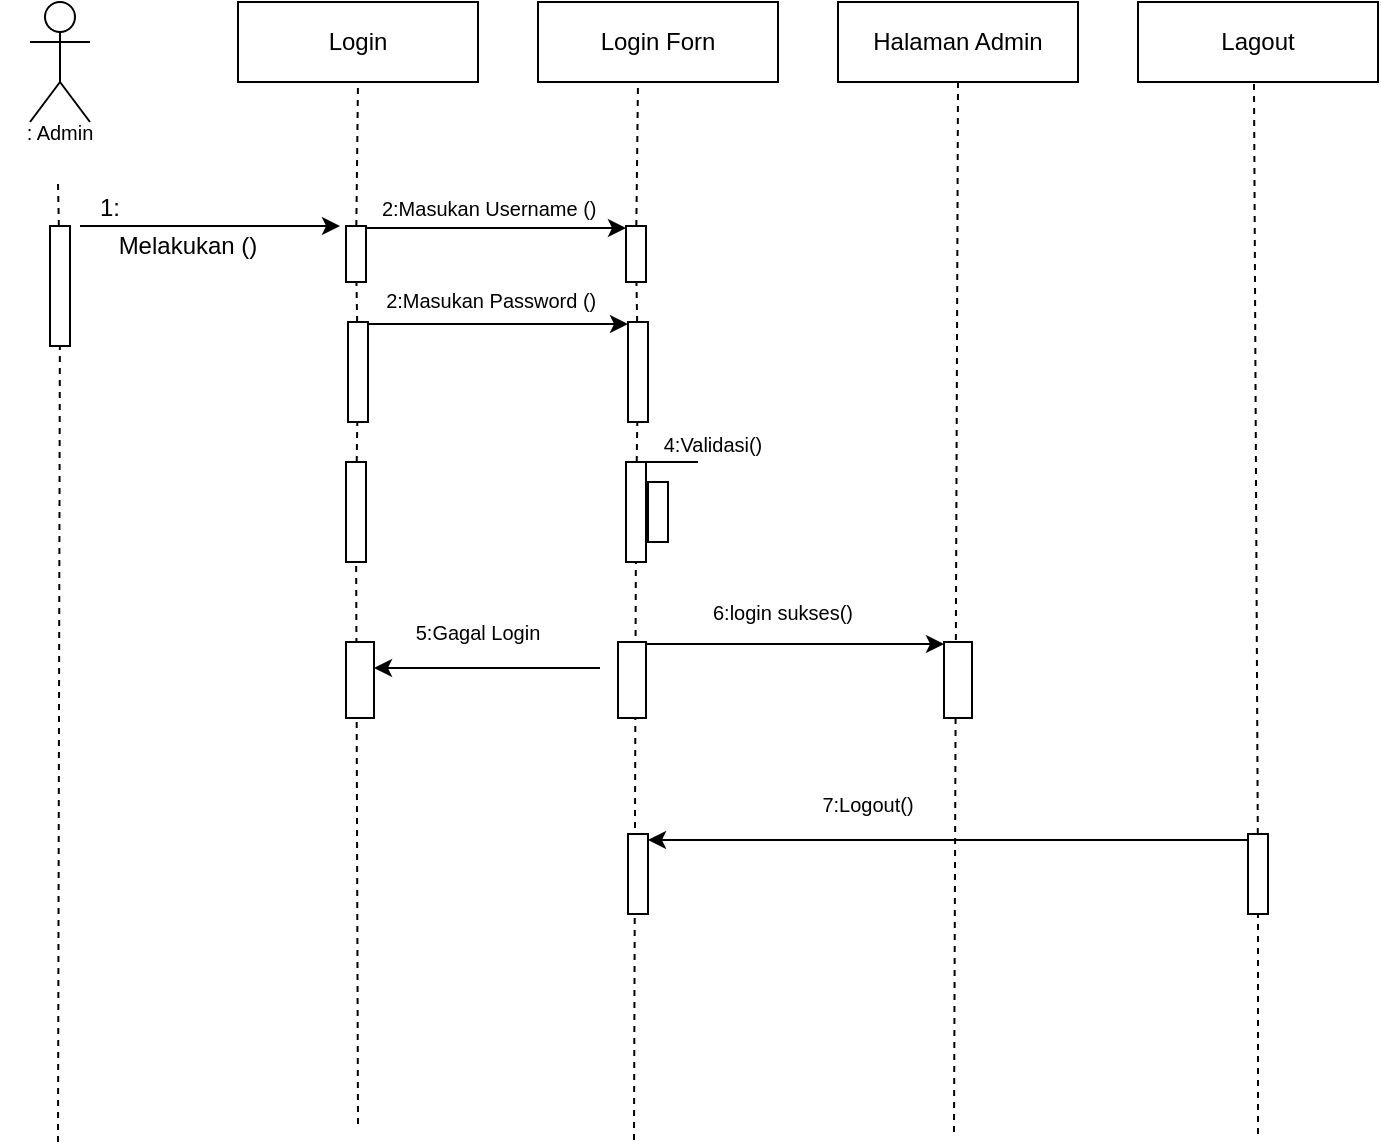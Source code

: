 <mxfile version="20.6.0" type="device"><diagram id="KpwZLLBRj1gSWYefHZCG" name="Halaman-1"><mxGraphModel dx="862" dy="1611" grid="1" gridSize="10" guides="1" tooltips="1" connect="1" arrows="1" fold="1" page="1" pageScale="1" pageWidth="827" pageHeight="1169" math="0" shadow="0"><root><mxCell id="0"/><mxCell id="1" parent="0"/><mxCell id="aemwlCxIe7cXtY7EEpBk-1" value="&lt;br&gt;&lt;br&gt;&lt;br&gt;&lt;br&gt;&lt;br&gt;" style="shape=umlActor;verticalLabelPosition=bottom;verticalAlign=top;html=1;outlineConnect=0;" vertex="1" parent="1"><mxGeometry x="56" y="-1040" width="30" height="60" as="geometry"/></mxCell><mxCell id="aemwlCxIe7cXtY7EEpBk-2" value="Login" style="rounded=0;whiteSpace=wrap;html=1;" vertex="1" parent="1"><mxGeometry x="160" y="-1040" width="120" height="40" as="geometry"/></mxCell><mxCell id="aemwlCxIe7cXtY7EEpBk-3" value="Login Forn" style="rounded=0;whiteSpace=wrap;html=1;" vertex="1" parent="1"><mxGeometry x="310" y="-1040" width="120" height="40" as="geometry"/></mxCell><mxCell id="aemwlCxIe7cXtY7EEpBk-4" value="Halaman Admin" style="rounded=0;whiteSpace=wrap;html=1;" vertex="1" parent="1"><mxGeometry x="460" y="-1040" width="120" height="40" as="geometry"/></mxCell><mxCell id="aemwlCxIe7cXtY7EEpBk-5" value="Lagout" style="rounded=0;whiteSpace=wrap;html=1;" vertex="1" parent="1"><mxGeometry x="610" y="-1040" width="120" height="40" as="geometry"/></mxCell><mxCell id="aemwlCxIe7cXtY7EEpBk-8" value="" style="endArrow=none;dashed=1;html=1;rounded=0;startArrow=none;" edge="1" parent="1" source="aemwlCxIe7cXtY7EEpBk-11"><mxGeometry width="50" height="50" relative="1" as="geometry"><mxPoint x="70" y="-620" as="sourcePoint"/><mxPoint x="70" y="-950" as="targetPoint"/></mxGeometry></mxCell><mxCell id="aemwlCxIe7cXtY7EEpBk-11" value="" style="rounded=0;whiteSpace=wrap;html=1;" vertex="1" parent="1"><mxGeometry x="66" y="-928" width="10" height="60" as="geometry"/></mxCell><mxCell id="aemwlCxIe7cXtY7EEpBk-12" value="" style="endArrow=none;dashed=1;html=1;rounded=0;" edge="1" parent="1" target="aemwlCxIe7cXtY7EEpBk-11"><mxGeometry width="50" height="50" relative="1" as="geometry"><mxPoint x="70" y="-470" as="sourcePoint"/><mxPoint x="70" y="-950" as="targetPoint"/></mxGeometry></mxCell><mxCell id="aemwlCxIe7cXtY7EEpBk-13" value="" style="endArrow=none;dashed=1;html=1;rounded=0;startArrow=none;entryX=0.5;entryY=1;entryDx=0;entryDy=0;" edge="1" parent="1" source="aemwlCxIe7cXtY7EEpBk-14" target="aemwlCxIe7cXtY7EEpBk-2"><mxGeometry width="50" height="50" relative="1" as="geometry"><mxPoint x="218" y="-620" as="sourcePoint"/><mxPoint x="218" y="-950" as="targetPoint"/></mxGeometry></mxCell><mxCell id="aemwlCxIe7cXtY7EEpBk-14" value="" style="rounded=0;whiteSpace=wrap;html=1;" vertex="1" parent="1"><mxGeometry x="214" y="-928" width="10" height="28" as="geometry"/></mxCell><mxCell id="aemwlCxIe7cXtY7EEpBk-15" value="" style="endArrow=none;dashed=1;html=1;rounded=0;startArrow=none;" edge="1" parent="1" target="aemwlCxIe7cXtY7EEpBk-14" source="aemwlCxIe7cXtY7EEpBk-20"><mxGeometry width="50" height="50" relative="1" as="geometry"><mxPoint x="218" y="-620" as="sourcePoint"/><mxPoint x="218" y="-950" as="targetPoint"/></mxGeometry></mxCell><mxCell id="aemwlCxIe7cXtY7EEpBk-16" value="" style="endArrow=classic;html=1;rounded=0;" edge="1" parent="1"><mxGeometry width="50" height="50" relative="1" as="geometry"><mxPoint x="81" y="-928" as="sourcePoint"/><mxPoint x="211" y="-928" as="targetPoint"/></mxGeometry></mxCell><mxCell id="aemwlCxIe7cXtY7EEpBk-18" value="1:" style="text;html=1;strokeColor=none;fillColor=none;align=center;verticalAlign=middle;whiteSpace=wrap;rounded=0;" vertex="1" parent="1"><mxGeometry x="66" y="-946" width="60" height="18" as="geometry"/></mxCell><mxCell id="aemwlCxIe7cXtY7EEpBk-19" value="Melakukan ()" style="text;html=1;strokeColor=none;fillColor=none;align=center;verticalAlign=middle;whiteSpace=wrap;rounded=0;" vertex="1" parent="1"><mxGeometry x="90" y="-928" width="90" height="20" as="geometry"/></mxCell><mxCell id="aemwlCxIe7cXtY7EEpBk-20" value="" style="rounded=0;whiteSpace=wrap;html=1;" vertex="1" parent="1"><mxGeometry x="215" y="-880" width="10" height="50" as="geometry"/></mxCell><mxCell id="aemwlCxIe7cXtY7EEpBk-23" value="" style="endArrow=none;dashed=1;html=1;rounded=0;startArrow=none;" edge="1" parent="1" source="aemwlCxIe7cXtY7EEpBk-24" target="aemwlCxIe7cXtY7EEpBk-20"><mxGeometry width="50" height="50" relative="1" as="geometry"><mxPoint x="218" y="-620" as="sourcePoint"/><mxPoint x="218.952" y="-900" as="targetPoint"/></mxGeometry></mxCell><mxCell id="aemwlCxIe7cXtY7EEpBk-24" value="" style="rounded=0;whiteSpace=wrap;html=1;" vertex="1" parent="1"><mxGeometry x="214" y="-810" width="10" height="50" as="geometry"/></mxCell><mxCell id="aemwlCxIe7cXtY7EEpBk-25" value="" style="endArrow=none;dashed=1;html=1;rounded=0;" edge="1" parent="1" target="aemwlCxIe7cXtY7EEpBk-24"><mxGeometry width="50" height="50" relative="1" as="geometry"><mxPoint x="220" y="-479" as="sourcePoint"/><mxPoint x="219.787" y="-830" as="targetPoint"/></mxGeometry></mxCell><mxCell id="aemwlCxIe7cXtY7EEpBk-27" value="" style="endArrow=none;dashed=1;html=1;rounded=0;startArrow=none;entryX=0.5;entryY=1;entryDx=0;entryDy=0;" edge="1" parent="1" source="aemwlCxIe7cXtY7EEpBk-28"><mxGeometry width="50" height="50" relative="1" as="geometry"><mxPoint x="358" y="-620" as="sourcePoint"/><mxPoint x="360" y="-1000" as="targetPoint"/></mxGeometry></mxCell><mxCell id="aemwlCxIe7cXtY7EEpBk-28" value="" style="rounded=0;whiteSpace=wrap;html=1;" vertex="1" parent="1"><mxGeometry x="354" y="-928" width="10" height="28" as="geometry"/></mxCell><mxCell id="aemwlCxIe7cXtY7EEpBk-29" value="" style="endArrow=none;dashed=1;html=1;rounded=0;startArrow=none;" edge="1" parent="1" source="aemwlCxIe7cXtY7EEpBk-30" target="aemwlCxIe7cXtY7EEpBk-28"><mxGeometry width="50" height="50" relative="1" as="geometry"><mxPoint x="358" y="-620" as="sourcePoint"/><mxPoint x="358" y="-950" as="targetPoint"/></mxGeometry></mxCell><mxCell id="aemwlCxIe7cXtY7EEpBk-30" value="" style="rounded=0;whiteSpace=wrap;html=1;" vertex="1" parent="1"><mxGeometry x="355" y="-880" width="10" height="50" as="geometry"/></mxCell><mxCell id="aemwlCxIe7cXtY7EEpBk-31" value="" style="endArrow=none;dashed=1;html=1;rounded=0;startArrow=none;" edge="1" parent="1" source="aemwlCxIe7cXtY7EEpBk-32" target="aemwlCxIe7cXtY7EEpBk-30"><mxGeometry width="50" height="50" relative="1" as="geometry"><mxPoint x="358" y="-620" as="sourcePoint"/><mxPoint x="358.952" y="-900" as="targetPoint"/></mxGeometry></mxCell><mxCell id="aemwlCxIe7cXtY7EEpBk-32" value="" style="rounded=0;whiteSpace=wrap;html=1;" vertex="1" parent="1"><mxGeometry x="354" y="-810" width="10" height="50" as="geometry"/></mxCell><mxCell id="aemwlCxIe7cXtY7EEpBk-33" value="" style="endArrow=none;dashed=1;html=1;rounded=0;" edge="1" parent="1" target="aemwlCxIe7cXtY7EEpBk-32"><mxGeometry width="50" height="50" relative="1" as="geometry"><mxPoint x="358" y="-471" as="sourcePoint"/><mxPoint x="359.787" y="-830" as="targetPoint"/></mxGeometry></mxCell><mxCell id="aemwlCxIe7cXtY7EEpBk-57" style="edgeStyle=orthogonalEdgeStyle;rounded=0;orthogonalLoop=1;jettySize=auto;html=1;fontSize=10;" edge="1" parent="1"><mxGeometry relative="1" as="geometry"><mxPoint x="341" y="-707" as="sourcePoint"/><mxPoint x="228" y="-707" as="targetPoint"/></mxGeometry></mxCell><mxCell id="aemwlCxIe7cXtY7EEpBk-62" style="edgeStyle=orthogonalEdgeStyle;rounded=0;orthogonalLoop=1;jettySize=auto;html=1;fontSize=10;" edge="1" parent="1"><mxGeometry relative="1" as="geometry"><mxPoint x="364" y="-719" as="sourcePoint"/><mxPoint x="513" y="-719" as="targetPoint"/></mxGeometry></mxCell><mxCell id="aemwlCxIe7cXtY7EEpBk-34" value="" style="rounded=0;whiteSpace=wrap;html=1;" vertex="1" parent="1"><mxGeometry x="350" y="-720" width="14" height="38" as="geometry"/></mxCell><mxCell id="aemwlCxIe7cXtY7EEpBk-37" value="" style="endArrow=classic;html=1;rounded=0;exitX=1;exitY=0;exitDx=0;exitDy=0;entryX=0;entryY=0;entryDx=0;entryDy=0;" edge="1" parent="1"><mxGeometry width="50" height="50" relative="1" as="geometry"><mxPoint x="224" y="-927" as="sourcePoint"/><mxPoint x="354" y="-927" as="targetPoint"/></mxGeometry></mxCell><mxCell id="aemwlCxIe7cXtY7EEpBk-38" value="" style="endArrow=classic;html=1;rounded=0;exitX=1;exitY=0;exitDx=0;exitDy=0;entryX=0;entryY=0;entryDx=0;entryDy=0;" edge="1" parent="1"><mxGeometry width="50" height="50" relative="1" as="geometry"><mxPoint x="225" y="-879" as="sourcePoint"/><mxPoint x="355" y="-879" as="targetPoint"/></mxGeometry></mxCell><mxCell id="aemwlCxIe7cXtY7EEpBk-39" value="&lt;font style=&quot;font-size: 10px;&quot;&gt;2:Masukan Username ()&amp;nbsp;&lt;/font&gt;" style="text;html=1;strokeColor=none;fillColor=none;align=center;verticalAlign=middle;whiteSpace=wrap;rounded=0;" vertex="1" parent="1"><mxGeometry x="224" y="-946" width="126" height="18" as="geometry"/></mxCell><mxCell id="aemwlCxIe7cXtY7EEpBk-40" value="&lt;font style=&quot;font-size: 10px;&quot;&gt;2:Masukan Password ()&amp;nbsp;&lt;/font&gt;" style="text;html=1;strokeColor=none;fillColor=none;align=center;verticalAlign=middle;whiteSpace=wrap;rounded=0;" vertex="1" parent="1"><mxGeometry x="225" y="-900" width="126" height="18" as="geometry"/></mxCell><mxCell id="aemwlCxIe7cXtY7EEpBk-43" value="" style="rounded=0;whiteSpace=wrap;html=1;fontSize=10;" vertex="1" parent="1"><mxGeometry x="365" y="-800" width="10" height="30" as="geometry"/></mxCell><mxCell id="aemwlCxIe7cXtY7EEpBk-45" value="&lt;span style=&quot;font-size: 10px;&quot;&gt;4:Validasi()&lt;/span&gt;" style="text;html=1;strokeColor=none;fillColor=none;align=center;verticalAlign=middle;whiteSpace=wrap;rounded=0;" vertex="1" parent="1"><mxGeometry x="375" y="-828" width="45" height="18" as="geometry"/></mxCell><mxCell id="aemwlCxIe7cXtY7EEpBk-46" value="" style="line;strokeWidth=1;html=1;fontSize=10;" vertex="1" parent="1"><mxGeometry x="364" y="-815" width="26" height="10" as="geometry"/></mxCell><mxCell id="aemwlCxIe7cXtY7EEpBk-54" value="" style="endArrow=none;dashed=1;html=1;rounded=0;entryX=0.5;entryY=1;entryDx=0;entryDy=0;" edge="1" parent="1" target="aemwlCxIe7cXtY7EEpBk-4"><mxGeometry width="50" height="50" relative="1" as="geometry"><mxPoint x="518" y="-475" as="sourcePoint"/><mxPoint x="518.93" y="-873" as="targetPoint"/></mxGeometry></mxCell><mxCell id="aemwlCxIe7cXtY7EEpBk-56" value="" style="rounded=0;whiteSpace=wrap;html=1;strokeWidth=1;fontSize=10;" vertex="1" parent="1"><mxGeometry x="214" y="-720" width="14" height="38" as="geometry"/></mxCell><mxCell id="aemwlCxIe7cXtY7EEpBk-60" value="5:Gagal Login" style="text;html=1;strokeColor=none;fillColor=none;align=center;verticalAlign=middle;whiteSpace=wrap;rounded=0;strokeWidth=1;fontSize=10;" vertex="1" parent="1"><mxGeometry x="240" y="-740" width="80" height="30" as="geometry"/></mxCell><mxCell id="aemwlCxIe7cXtY7EEpBk-61" value="" style="rounded=0;whiteSpace=wrap;html=1;strokeWidth=1;fontSize=10;" vertex="1" parent="1"><mxGeometry x="513" y="-720" width="14" height="38" as="geometry"/></mxCell><mxCell id="aemwlCxIe7cXtY7EEpBk-64" value="6:login sukses()" style="text;html=1;strokeColor=none;fillColor=none;align=center;verticalAlign=middle;whiteSpace=wrap;rounded=0;strokeWidth=1;fontSize=10;" vertex="1" parent="1"><mxGeometry x="375" y="-750" width="115" height="30" as="geometry"/></mxCell><mxCell id="aemwlCxIe7cXtY7EEpBk-65" value="" style="endArrow=none;dashed=1;html=1;rounded=0;entryX=0.5;entryY=1;entryDx=0;entryDy=0;startArrow=none;" edge="1" parent="1" source="aemwlCxIe7cXtY7EEpBk-67"><mxGeometry width="50" height="50" relative="1" as="geometry"><mxPoint x="666" y="-474" as="sourcePoint"/><mxPoint x="668" y="-999" as="targetPoint"/></mxGeometry></mxCell><mxCell id="aemwlCxIe7cXtY7EEpBk-73" style="edgeStyle=orthogonalEdgeStyle;rounded=0;orthogonalLoop=1;jettySize=auto;html=1;fontSize=10;" edge="1" parent="1"><mxGeometry relative="1" as="geometry"><mxPoint x="665" y="-621" as="sourcePoint"/><mxPoint x="365" y="-621" as="targetPoint"/></mxGeometry></mxCell><mxCell id="aemwlCxIe7cXtY7EEpBk-67" value="" style="rounded=0;whiteSpace=wrap;html=1;strokeWidth=1;fontSize=10;" vertex="1" parent="1"><mxGeometry x="665" y="-624" width="10" height="40" as="geometry"/></mxCell><mxCell id="aemwlCxIe7cXtY7EEpBk-71" value="" style="endArrow=none;dashed=1;html=1;rounded=0;entryX=0.5;entryY=1;entryDx=0;entryDy=0;" edge="1" parent="1" target="aemwlCxIe7cXtY7EEpBk-67"><mxGeometry width="50" height="50" relative="1" as="geometry"><mxPoint x="670" y="-474" as="sourcePoint"/><mxPoint x="668" y="-999" as="targetPoint"/></mxGeometry></mxCell><mxCell id="aemwlCxIe7cXtY7EEpBk-72" value="" style="rounded=0;whiteSpace=wrap;html=1;strokeWidth=1;fontSize=10;" vertex="1" parent="1"><mxGeometry x="355" y="-624" width="10" height="40" as="geometry"/></mxCell><mxCell id="aemwlCxIe7cXtY7EEpBk-75" value="7:Logout()" style="text;html=1;strokeColor=none;fillColor=none;align=center;verticalAlign=middle;whiteSpace=wrap;rounded=0;strokeWidth=1;fontSize=10;" vertex="1" parent="1"><mxGeometry x="400" y="-654" width="150" height="30" as="geometry"/></mxCell><mxCell id="aemwlCxIe7cXtY7EEpBk-83" value=": Admin" style="text;html=1;strokeColor=none;fillColor=none;align=center;verticalAlign=middle;whiteSpace=wrap;rounded=0;strokeWidth=1;fontSize=10;" vertex="1" parent="1"><mxGeometry x="41" y="-980" width="60" height="10" as="geometry"/></mxCell></root></mxGraphModel></diagram></mxfile>